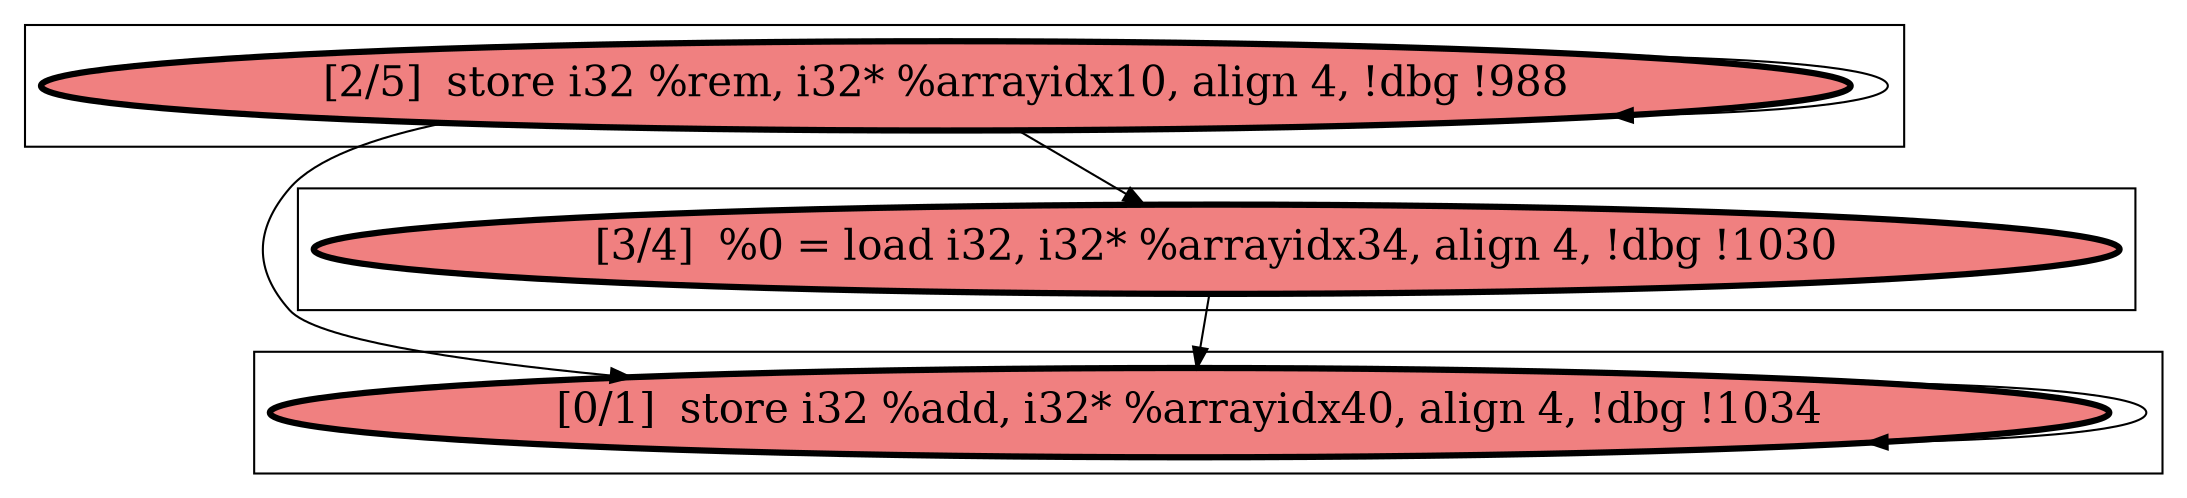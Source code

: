 
digraph G {



node13->node13 [ ]
node13->node12 [ ]
node13->node14 [ ]
node12->node12 [ ]
node14->node12 [ ]


subgraph cluster2 {


node14 [penwidth=3.0,fontsize=20,fillcolor=lightcoral,label="[3/4]  %0 = load i32, i32* %arrayidx34, align 4, !dbg !1030",shape=ellipse,style=filled ]



}

subgraph cluster0 {


node12 [penwidth=3.0,fontsize=20,fillcolor=lightcoral,label="[0/1]  store i32 %add, i32* %arrayidx40, align 4, !dbg !1034",shape=ellipse,style=filled ]



}

subgraph cluster1 {


node13 [penwidth=3.0,fontsize=20,fillcolor=lightcoral,label="[2/5]  store i32 %rem, i32* %arrayidx10, align 4, !dbg !988",shape=ellipse,style=filled ]



}

}
